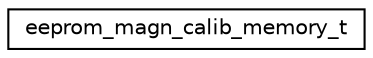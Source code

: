 digraph "Graphical Class Hierarchy"
{
  edge [fontname="Helvetica",fontsize="10",labelfontname="Helvetica",labelfontsize="10"];
  node [fontname="Helvetica",fontsize="10",shape=record];
  rankdir="LR";
  Node1 [label="eeprom_magn_calib_memory_t",height=0.2,width=0.4,color="black", fillcolor="white", style="filled",URL="$structeeprom__magn__calib__memory__t.html",tooltip="Magnetometer offset memory part. "];
}
